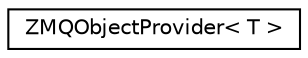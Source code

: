 digraph "Graphical Class Hierarchy"
{
 // LATEX_PDF_SIZE
  edge [fontname="Helvetica",fontsize="10",labelfontname="Helvetica",labelfontsize="10"];
  node [fontname="Helvetica",fontsize="10",shape=record];
  rankdir="LR";
  Node0 [label="ZMQObjectProvider\< T \>",height=0.2,width=0.4,color="black", fillcolor="white", style="filled",URL="$classZMQObjectProvider.html",tooltip=" "];
}
